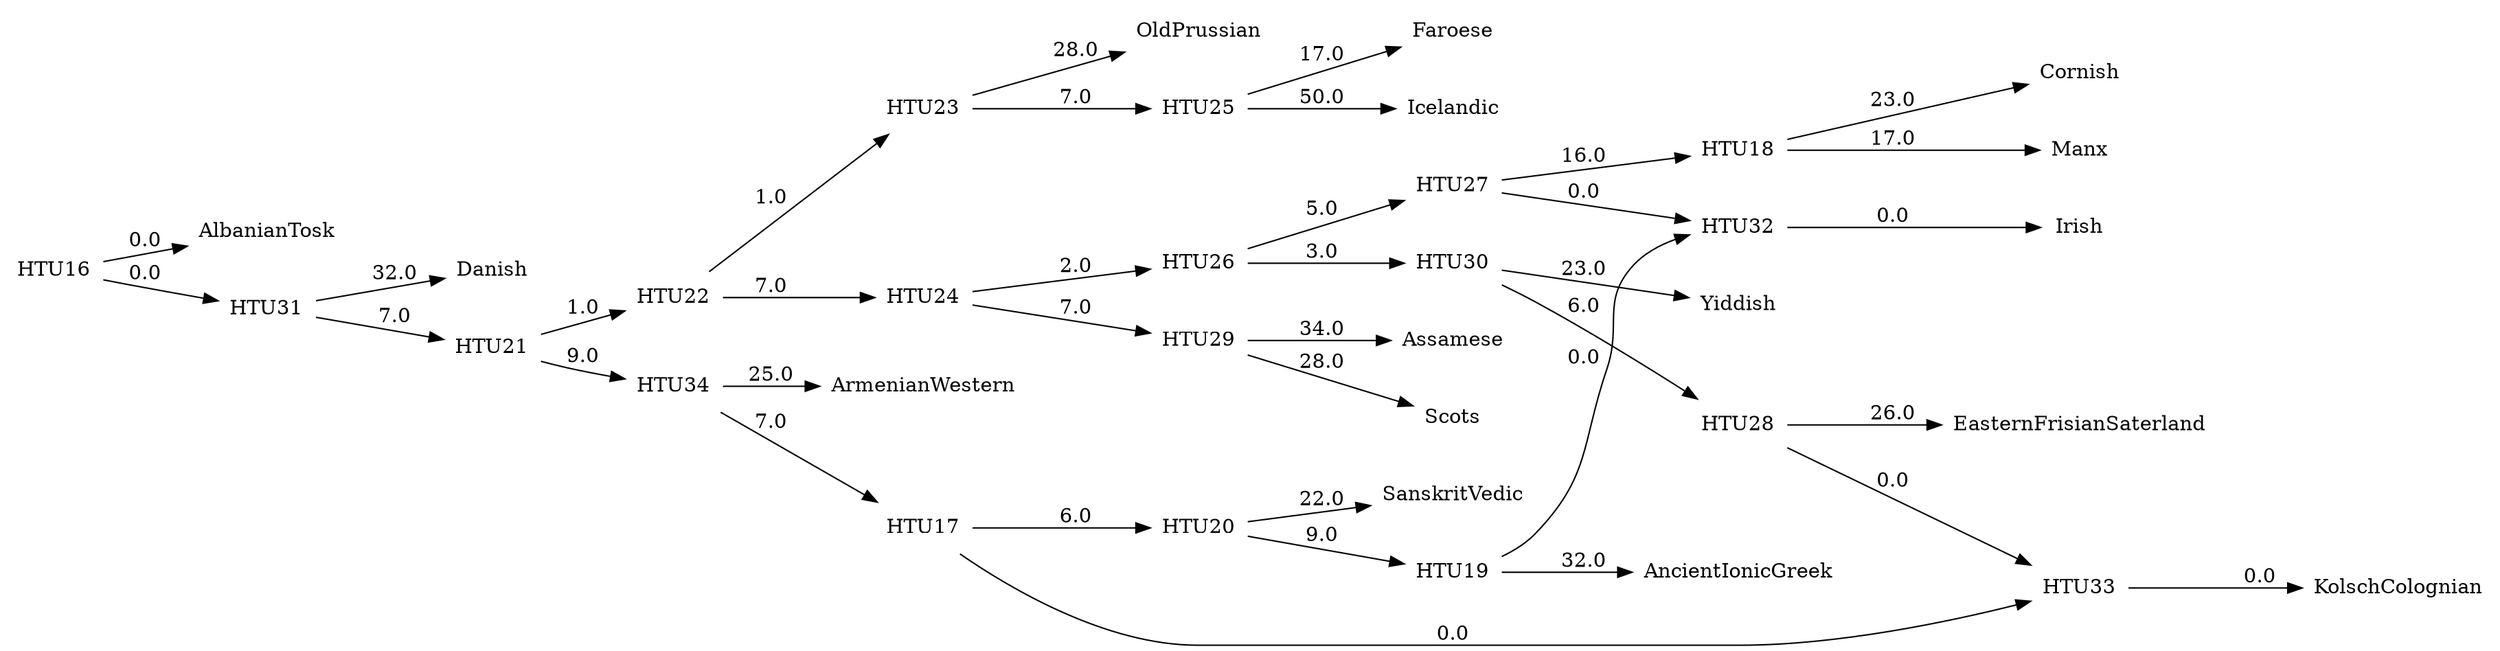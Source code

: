 digraph G {
	rankdir = LR;	edge [colorscheme=spectral11];	node [shape = none];

    0 [label=AlbanianTosk];
    1 [label=AncientIonicGreek];
    2 [label=ArmenianWestern];
    3 [label=Assamese];
    4 [label=Cornish];
    5 [label=Danish];
    6 [label=EasternFrisianSaterland];
    7 [label=Faroese];
    8 [label=Icelandic];
    9 [label=Irish];
    10 [label=KolschColognian];
    11 [label=Manx];
    12 [label=OldPrussian];
    13 [label=SanskritVedic];
    14 [label=Scots];
    15 [label=Yiddish];
    16 [label=HTU16];
    17 [label=HTU17];
    18 [label=HTU18];
    19 [label=HTU19];
    20 [label=HTU20];
    21 [label=HTU21];
    22 [label=HTU22];
    23 [label=HTU23];
    24 [label=HTU24];
    25 [label=HTU25];
    26 [label=HTU26];
    27 [label=HTU27];
    28 [label=HTU28];
    29 [label=HTU29];
    30 [label=HTU30];
    31 [label=HTU31];
    32 [label=HTU32];
    33 [label=HTU33];
    34 [label=HTU34];
    16 -> 0 [label=0.0];
    16 -> 31 [label=0.0];
    17 -> 20 [label=6.0];
    17 -> 33 [label=0.0];
    18 -> 4 [label=23.0];
    18 -> 11 [label=17.0];
    19 -> 1 [label=32.0];
    19 -> 32 [label=0.0];
    20 -> 13 [label=22.0];
    20 -> 19 [label=9.0];
    21 -> 22 [label=1.0];
    21 -> 34 [label=9.0];
    22 -> 23 [label=1.0];
    22 -> 24 [label=7.0];
    23 -> 12 [label=28.0];
    23 -> 25 [label=7.0];
    24 -> 26 [label=2.0];
    24 -> 29 [label=7.0];
    25 -> 7 [label=17.0];
    25 -> 8 [label=50.0];
    26 -> 27 [label=5.0];
    26 -> 30 [label=3.0];
    27 -> 18 [label=16.0];
    27 -> 32 [label=0.0];
    28 -> 6 [label=26.0];
    28 -> 33 [label=0.0];
    29 -> 3 [label=34.0];
    29 -> 14 [label=28.0];
    30 -> 15 [label=23.0];
    30 -> 28 [label=6.0];
    31 -> 5 [label=32.0];
    31 -> 21 [label=7.0];
    32 -> 9 [label=0.0];
    33 -> 10 [label=0.0];
    34 -> 2 [label=25.0];
    34 -> 17 [label=7.0];
}
//878.0
digraph G {
	rankdir = LR;	edge [colorscheme=spectral11];	node [shape = none];

    0 [label=AlbanianTosk];
    1 [label=AncientIonicGreek];
    2 [label=ArmenianWestern];
    3 [label=Assamese];
    4 [label=Cornish];
    5 [label=Danish];
    6 [label=EasternFrisianSaterland];
    7 [label=Faroese];
    8 [label=Icelandic];
    9 [label=Irish];
    10 [label=KolschColognian];
    11 [label=Manx];
    12 [label=OldPrussian];
    13 [label=SanskritVedic];
    14 [label=Scots];
    15 [label=Yiddish];
    16 [label=HTU16];
    17 [label=HTU17];
    18 [label=HTU18];
    19 [label=HTU19];
    20 [label=HTU20];
    21 [label=HTU21];
    22 [label=HTU22];
    23 [label=HTU23];
    24 [label=HTU24];
    25 [label=HTU25];
    26 [label=HTU26];
    27 [label=HTU27];
    28 [label=HTU28];
    29 [label=HTU29];
    30 [label=HTU30];
    16 -> 0 [label=37.0];
    16 -> 29 [label=6.0];
    17 -> 4 [label=24.0];
    17 -> 11 [label=14.0];
    18 -> 1 [label=32.0];
    18 -> 9 [label=24.0];
    19 -> 13 [label=16.0];
    19 -> 18 [label=14.0];
    20 -> 21 [label=17.0];
    20 -> 30 [label=8.0];
    21 -> 22 [label=1.0];
    21 -> 23 [label=3.0];
    22 -> 12 [label=26.0];
    22 -> 24 [label=9.0];
    23 -> 25 [label=1.0];
    23 -> 27 [label=6.0];
    24 -> 7 [label=19.0];
    24 -> 8 [label=53.0];
    25 -> 17 [label=12.0];
    25 -> 28 [label=6.0];
    26 -> 6 [label=25.0];
    26 -> 10 [label=39.0];
    27 -> 3 [label=35.0];
    27 -> 14 [label=26.0];
    28 -> 15 [label=22.0];
    28 -> 26 [label=5.0];
    29 -> 5 [label=36.0];
    29 -> 20 [label=7.0];
    30 -> 2 [label=19.0];
    30 -> 19 [label=7.0];
}
//774.0
digraph G {
	rankdir = LR;	edge [colorscheme=spectral11];	node [shape = none];

    0 [label=AlbanianTosk];
    1 [label=AncientIonicGreek];
    2 [label=ArmenianWestern];
    3 [label=Assamese];
    4 [label=Cornish];
    5 [label=Danish];
    6 [label=EasternFrisianSaterland];
    7 [label=Faroese];
    8 [label=Icelandic];
    9 [label=Irish];
    10 [label=KolschColognian];
    11 [label=Manx];
    12 [label=OldPrussian];
    13 [label=SanskritVedic];
    14 [label=Scots];
    15 [label=Yiddish];
    16 [label=HTU16];
    17 [label=HTU17];
    18 [label=HTU18];
    19 [label=HTU19];
    20 [label=HTU20];
    21 [label=HTU21];
    22 [label=HTU22];
    23 [label=HTU23];
    24 [label=HTU24];
    25 [label=HTU25];
    26 [label=HTU26];
    27 [label=HTU27];
    28 [label=HTU28];
    29 [label=HTU29];
    30 [label=HTU30];
    16 -> 0 [label=37.0];
    16 -> 29 [label=6.0];
    17 -> 4 [label=24.0];
    17 -> 11 [label=14.0];
    18 -> 1 [label=32.0];
    18 -> 9 [label=24.0];
    19 -> 13 [label=16.0];
    19 -> 18 [label=14.0];
    20 -> 21 [label=17.0];
    20 -> 30 [label=8.0];
    21 -> 22 [label=1.0];
    21 -> 23 [label=3.0];
    22 -> 12 [label=26.0];
    22 -> 24 [label=9.0];
    23 -> 25 [label=1.0];
    23 -> 27 [label=6.0];
    24 -> 7 [label=19.0];
    24 -> 8 [label=53.0];
    25 -> 17 [label=12.0];
    25 -> 28 [label=6.0];
    26 -> 6 [label=25.0];
    26 -> 10 [label=39.0];
    27 -> 3 [label=35.0];
    27 -> 14 [label=26.0];
    28 -> 15 [label=22.0];
    28 -> 26 [label=5.0];
    29 -> 5 [label=36.0];
    29 -> 20 [label=7.0];
    30 -> 2 [label=19.0];
    30 -> 19 [label=7.0];
}
//774.0
digraph G {
	rankdir = LR;	edge [colorscheme=spectral11];	node [shape = none];

    0 [label=AlbanianTosk];
    1 [label=AncientIonicGreek];
    2 [label=ArmenianWestern];
    3 [label=Assamese];
    4 [label=Cornish];
    5 [label=Danish];
    6 [label=EasternFrisianSaterland];
    7 [label=Faroese];
    8 [label=Icelandic];
    9 [label=Irish];
    10 [label=KolschColognian];
    11 [label=Manx];
    12 [label=OldPrussian];
    13 [label=SanskritVedic];
    14 [label=Scots];
    15 [label=Yiddish];
    16 [label=HTU16];
    17 [label=HTU17];
    18 [label=HTU18];
    19 [label=HTU19];
    20 [label=HTU20];
    21 [label=HTU21];
    22 [label=HTU22];
    23 [label=HTU23];
    24 [label=HTU24];
    25 [label=HTU25];
    26 [label=HTU26];
    27 [label=HTU27];
    28 [label=HTU28];
    29 [label=HTU29];
    30 [label=HTU30];
    16 -> 0 [label=37.0];
    16 -> 29 [label=6.0];
    17 -> 4 [label=24.0];
    17 -> 11 [label=14.0];
    18 -> 1 [label=32.0];
    18 -> 9 [label=24.0];
    19 -> 13 [label=16.0];
    19 -> 18 [label=14.0];
    20 -> 21 [label=17.0];
    20 -> 30 [label=8.0];
    21 -> 22 [label=1.0];
    21 -> 23 [label=3.0];
    22 -> 12 [label=26.0];
    22 -> 24 [label=9.0];
    23 -> 25 [label=1.0];
    23 -> 27 [label=6.0];
    24 -> 7 [label=19.0];
    24 -> 8 [label=53.0];
    25 -> 17 [label=12.0];
    25 -> 28 [label=6.0];
    26 -> 6 [label=25.0];
    26 -> 10 [label=39.0];
    27 -> 3 [label=35.0];
    27 -> 14 [label=26.0];
    28 -> 15 [label=22.0];
    28 -> 26 [label=5.0];
    29 -> 5 [label=36.0];
    29 -> 20 [label=7.0];
    30 -> 2 [label=19.0];
    30 -> 19 [label=7.0];
}
//774.0
digraph G {
	rankdir = LR;	edge [colorscheme=spectral11];	node [shape = none];

    0 [label=AlbanianTosk];
    1 [label=AncientIonicGreek];
    2 [label=ArmenianWestern];
    3 [label=Assamese];
    4 [label=Cornish];
    5 [label=Danish];
    6 [label=EasternFrisianSaterland];
    7 [label=Faroese];
    8 [label=Icelandic];
    9 [label=Irish];
    10 [label=KolschColognian];
    11 [label=Manx];
    12 [label=OldPrussian];
    13 [label=SanskritVedic];
    14 [label=Scots];
    15 [label=Yiddish];
    16 [label=HTU16];
    17 [label=HTU17];
    18 [label=HTU18];
    19 [label=HTU19];
    20 [label=HTU20];
    21 [label=HTU21];
    22 [label=HTU22];
    23 [label=HTU23];
    24 [label=HTU24];
    25 [label=HTU25];
    26 [label=HTU26];
    27 [label=HTU27];
    28 [label=HTU28];
    29 [label=HTU29];
    30 [label=HTU30];
    16 -> 0 [label=37.0];
    16 -> 29 [label=6.0];
    17 -> 4 [label=24.0];
    17 -> 11 [label=14.0];
    18 -> 1 [label=32.0];
    18 -> 9 [label=24.0];
    19 -> 13 [label=16.0];
    19 -> 18 [label=14.0];
    20 -> 21 [label=17.0];
    20 -> 30 [label=8.0];
    21 -> 22 [label=1.0];
    21 -> 23 [label=3.0];
    22 -> 12 [label=26.0];
    22 -> 24 [label=9.0];
    23 -> 25 [label=1.0];
    23 -> 27 [label=6.0];
    24 -> 7 [label=19.0];
    24 -> 8 [label=53.0];
    25 -> 17 [label=12.0];
    25 -> 28 [label=6.0];
    26 -> 6 [label=25.0];
    26 -> 10 [label=39.0];
    27 -> 3 [label=35.0];
    27 -> 14 [label=26.0];
    28 -> 15 [label=22.0];
    28 -> 26 [label=5.0];
    29 -> 5 [label=36.0];
    29 -> 20 [label=7.0];
    30 -> 2 [label=19.0];
    30 -> 19 [label=7.0];
}
//774.0
digraph G {
	rankdir = LR;	edge [colorscheme=spectral11];	node [shape = none];

    0 [label=AlbanianTosk];
    1 [label=AncientIonicGreek];
    2 [label=ArmenianWestern];
    3 [label=Assamese];
    4 [label=Cornish];
    5 [label=Danish];
    6 [label=EasternFrisianSaterland];
    7 [label=Faroese];
    8 [label=Icelandic];
    9 [label=Irish];
    10 [label=KolschColognian];
    11 [label=Manx];
    12 [label=OldPrussian];
    13 [label=SanskritVedic];
    14 [label=Scots];
    15 [label=Yiddish];
    16 [label=HTU16];
    17 [label=HTU17];
    18 [label=HTU18];
    19 [label=HTU19];
    20 [label=HTU20];
    21 [label=HTU21];
    22 [label=HTU22];
    23 [label=HTU23];
    24 [label=HTU24];
    25 [label=HTU25];
    26 [label=HTU26];
    27 [label=HTU27];
    28 [label=HTU28];
    29 [label=HTU29];
    30 [label=HTU30];
    16 -> 0 [label=45.0];
    16 -> 29 [label=18.0];
    17 -> 10 [label=36.0];
    17 -> 20 [label=6.0];
    18 -> 4 [label=23.0];
    18 -> 11 [label=14.0];
    19 -> 1 [label=34.0];
    19 -> 9 [label=28.0];
    20 -> 13 [label=21.0];
    20 -> 19 [label=9.0];
    21 -> 22 [label=0.0];
    21 -> 30 [label=8.0];
    22 -> 23 [label=1.0];
    22 -> 24 [label=4.0];
    23 -> 12 [label=26.0];
    23 -> 25 [label=9.0];
    24 -> 26 [label=1.0];
    24 -> 27 [label=4.0];
    25 -> 7 [label=18.0];
    25 -> 8 [label=50.0];
    26 -> 18 [label=14.0];
    26 -> 28 [label=6.0];
    27 -> 3 [label=50.0];
    27 -> 14 [label=24.0];
    28 -> 6 [label=20.0];
    28 -> 15 [label=36.0];
    29 -> 5 [label=32.0];
    29 -> 21 [label=7.0];
    30 -> 2 [label=18.0];
    30 -> 17 [label=6.0];
}
//773.0
digraph G {
	rankdir = LR;	edge [colorscheme=spectral11];	node [shape = none];

    0 [label=AlbanianTosk];
    1 [label=AncientIonicGreek];
    2 [label=ArmenianWestern];
    3 [label=Assamese];
    4 [label=Cornish];
    5 [label=Danish];
    6 [label=EasternFrisianSaterland];
    7 [label=Faroese];
    8 [label=Icelandic];
    9 [label=Irish];
    10 [label=KolschColognian];
    11 [label=Manx];
    12 [label=OldPrussian];
    13 [label=SanskritVedic];
    14 [label=Scots];
    15 [label=Yiddish];
    16 [label=HTU16];
    17 [label=HTU17];
    18 [label=HTU18];
    19 [label=HTU19];
    20 [label=HTU20];
    21 [label=HTU21];
    22 [label=HTU22];
    23 [label=HTU23];
    24 [label=HTU24];
    25 [label=HTU25];
    26 [label=HTU26];
    27 [label=HTU27];
    28 [label=HTU28];
    29 [label=HTU29];
    30 [label=HTU30];
    16 -> 0 [label=45.0];
    16 -> 29 [label=18.0];
    17 -> 10 [label=36.0];
    17 -> 20 [label=6.0];
    18 -> 4 [label=23.0];
    18 -> 11 [label=14.0];
    19 -> 1 [label=34.0];
    19 -> 9 [label=28.0];
    20 -> 13 [label=21.0];
    20 -> 19 [label=9.0];
    21 -> 22 [label=0.0];
    21 -> 30 [label=8.0];
    22 -> 23 [label=1.0];
    22 -> 24 [label=4.0];
    23 -> 12 [label=26.0];
    23 -> 25 [label=9.0];
    24 -> 26 [label=1.0];
    24 -> 27 [label=4.0];
    25 -> 7 [label=18.0];
    25 -> 8 [label=50.0];
    26 -> 18 [label=14.0];
    26 -> 28 [label=6.0];
    27 -> 3 [label=50.0];
    27 -> 14 [label=24.0];
    28 -> 6 [label=20.0];
    28 -> 15 [label=36.0];
    29 -> 5 [label=32.0];
    29 -> 21 [label=7.0];
    30 -> 2 [label=18.0];
    30 -> 17 [label=6.0];
}
//773.0
digraph G {
	rankdir = LR;	edge [colorscheme=spectral11];	node [shape = none];

    0 [label=AlbanianTosk];
    1 [label=AncientIonicGreek];
    2 [label=ArmenianWestern];
    3 [label=Assamese];
    4 [label=Cornish];
    5 [label=Danish];
    6 [label=EasternFrisianSaterland];
    7 [label=Faroese];
    8 [label=Icelandic];
    9 [label=Irish];
    10 [label=KolschColognian];
    11 [label=Manx];
    12 [label=OldPrussian];
    13 [label=SanskritVedic];
    14 [label=Scots];
    15 [label=Yiddish];
    16 [label=HTU16];
    17 [label=HTU17];
    18 [label=HTU18];
    19 [label=HTU19];
    20 [label=HTU20];
    21 [label=HTU21];
    22 [label=HTU22];
    23 [label=HTU23];
    24 [label=HTU24];
    25 [label=HTU25];
    26 [label=HTU26];
    27 [label=HTU27];
    28 [label=HTU28];
    29 [label=HTU29];
    30 [label=HTU30];
    16 -> 0 [label=38.0];
    16 -> 29 [label=8.0];
    17 -> 4 [label=22.0];
    17 -> 11 [label=17.0];
    18 -> 1 [label=42.0];
    18 -> 13 [label=17.0];
    19 -> 20 [label=13.0];
    19 -> 30 [label=5.0];
    20 -> 21 [label=1.0];
    20 -> 22 [label=3.0];
    21 -> 12 [label=26.0];
    21 -> 23 [label=9.0];
    22 -> 24 [label=4.0];
    22 -> 27 [label=6.0];
    23 -> 7 [label=17.0];
    23 -> 8 [label=52.0];
    24 -> 25 [label=5.0];
    24 -> 28 [label=3.0];
    25 -> 9 [label=18.0];
    25 -> 17 [label=14.0];
    26 -> 6 [label=25.0];
    26 -> 10 [label=40.0];
    27 -> 3 [label=35.0];
    27 -> 14 [label=28.0];
    28 -> 15 [label=21.0];
    28 -> 26 [label=6.0];
    29 -> 5 [label=36.0];
    29 -> 19 [label=8.0];
    30 -> 2 [label=21.0];
    30 -> 18 [label=15.0];
}
//769.0
digraph G {
	rankdir = LR;	edge [colorscheme=spectral11];	node [shape = none];

    0 [label=AlbanianTosk];
    1 [label=AncientIonicGreek];
    2 [label=ArmenianWestern];
    3 [label=Assamese];
    4 [label=Cornish];
    5 [label=Danish];
    6 [label=EasternFrisianSaterland];
    7 [label=Faroese];
    8 [label=Icelandic];
    9 [label=Irish];
    10 [label=KolschColognian];
    11 [label=Manx];
    12 [label=OldPrussian];
    13 [label=SanskritVedic];
    14 [label=Scots];
    15 [label=Yiddish];
    16 [label=HTU16];
    17 [label=HTU17];
    18 [label=HTU18];
    19 [label=HTU19];
    20 [label=HTU20];
    21 [label=HTU21];
    22 [label=HTU22];
    23 [label=HTU23];
    24 [label=HTU24];
    25 [label=HTU25];
    26 [label=HTU26];
    27 [label=HTU27];
    28 [label=HTU28];
    29 [label=HTU29];
    30 [label=HTU30];
    16 -> 0 [label=29.0];
    16 -> 29 [label=0.0];
    17 -> 10 [label=36.0];
    17 -> 19 [label=8.0];
    18 -> 4 [label=21.0];
    18 -> 11 [label=18.0];
    19 -> 1 [label=31.0];
    19 -> 13 [label=19.0];
    20 -> 21 [label=2.0];
    20 -> 30 [label=6.0];
    21 -> 22 [label=3.0];
    21 -> 23 [label=6.0];
    22 -> 12 [label=26.0];
    22 -> 24 [label=8.0];
    23 -> 25 [label=5.0];
    23 -> 27 [label=4.0];
    24 -> 7 [label=17.0];
    24 -> 8 [label=49.0];
    25 -> 26 [label=5.0];
    25 -> 28 [label=2.0];
    26 -> 9 [label=18.0];
    26 -> 18 [label=13.0];
    27 -> 3 [label=37.0];
    27 -> 14 [label=29.0];
    28 -> 6 [label=25.0];
    28 -> 15 [label=35.0];
    29 -> 5 [label=48.0];
    29 -> 20 [label=7.0];
    30 -> 2 [label=22.0];
    30 -> 17 [label=6.0];
}
//768.0
digraph G {
	rankdir = LR;	edge [colorscheme=spectral11];	node [shape = none];

    0 [label=AlbanianTosk];
    1 [label=AncientIonicGreek];
    2 [label=ArmenianWestern];
    3 [label=Assamese];
    4 [label=Cornish];
    5 [label=Danish];
    6 [label=EasternFrisianSaterland];
    7 [label=Faroese];
    8 [label=Icelandic];
    9 [label=Irish];
    10 [label=KolschColognian];
    11 [label=Manx];
    12 [label=OldPrussian];
    13 [label=SanskritVedic];
    14 [label=Scots];
    15 [label=Yiddish];
    16 [label=HTU16];
    17 [label=HTU17];
    18 [label=HTU18];
    19 [label=HTU19];
    20 [label=HTU20];
    21 [label=HTU21];
    22 [label=HTU22];
    23 [label=HTU23];
    24 [label=HTU24];
    25 [label=HTU25];
    26 [label=HTU26];
    27 [label=HTU27];
    28 [label=HTU28];
    29 [label=HTU29];
    30 [label=HTU30];
    16 -> 0 [label=29.0];
    16 -> 29 [label=0.0];
    17 -> 10 [label=36.0];
    17 -> 19 [label=8.0];
    18 -> 4 [label=21.0];
    18 -> 11 [label=18.0];
    19 -> 1 [label=31.0];
    19 -> 13 [label=19.0];
    20 -> 21 [label=2.0];
    20 -> 30 [label=6.0];
    21 -> 22 [label=3.0];
    21 -> 23 [label=6.0];
    22 -> 12 [label=26.0];
    22 -> 24 [label=8.0];
    23 -> 25 [label=5.0];
    23 -> 27 [label=4.0];
    24 -> 7 [label=17.0];
    24 -> 8 [label=49.0];
    25 -> 26 [label=5.0];
    25 -> 28 [label=2.0];
    26 -> 9 [label=18.0];
    26 -> 18 [label=13.0];
    27 -> 3 [label=37.0];
    27 -> 14 [label=29.0];
    28 -> 6 [label=25.0];
    28 -> 15 [label=35.0];
    29 -> 5 [label=48.0];
    29 -> 20 [label=7.0];
    30 -> 2 [label=22.0];
    30 -> 17 [label=6.0];
}
//768.0
digraph G {
	rankdir = LR;	edge [colorscheme=spectral11];	node [shape = none];

    0 [label=AlbanianTosk];
    1 [label=AncientIonicGreek];
    2 [label=ArmenianWestern];
    3 [label=Assamese];
    4 [label=Cornish];
    5 [label=Danish];
    6 [label=EasternFrisianSaterland];
    7 [label=Faroese];
    8 [label=Icelandic];
    9 [label=Irish];
    10 [label=KolschColognian];
    11 [label=Manx];
    12 [label=OldPrussian];
    13 [label=SanskritVedic];
    14 [label=Scots];
    15 [label=Yiddish];
    16 [label=HTU16];
    17 [label=HTU17];
    18 [label=HTU18];
    19 [label=HTU19];
    20 [label=HTU20];
    21 [label=HTU21];
    22 [label=HTU22];
    23 [label=HTU23];
    24 [label=HTU24];
    25 [label=HTU25];
    26 [label=HTU26];
    27 [label=HTU27];
    28 [label=HTU28];
    29 [label=HTU29];
    30 [label=HTU30];
    16 -> 0 [label=29.0];
    16 -> 29 [label=0.0];
    17 -> 10 [label=36.0];
    17 -> 19 [label=8.0];
    18 -> 4 [label=21.0];
    18 -> 11 [label=18.0];
    19 -> 1 [label=31.0];
    19 -> 13 [label=19.0];
    20 -> 21 [label=2.0];
    20 -> 30 [label=6.0];
    21 -> 22 [label=3.0];
    21 -> 23 [label=6.0];
    22 -> 12 [label=26.0];
    22 -> 24 [label=8.0];
    23 -> 25 [label=5.0];
    23 -> 27 [label=4.0];
    24 -> 7 [label=17.0];
    24 -> 8 [label=49.0];
    25 -> 26 [label=5.0];
    25 -> 28 [label=2.0];
    26 -> 9 [label=18.0];
    26 -> 18 [label=13.0];
    27 -> 3 [label=37.0];
    27 -> 14 [label=29.0];
    28 -> 6 [label=25.0];
    28 -> 15 [label=35.0];
    29 -> 5 [label=48.0];
    29 -> 20 [label=7.0];
    30 -> 2 [label=22.0];
    30 -> 17 [label=6.0];
}
//768.0
